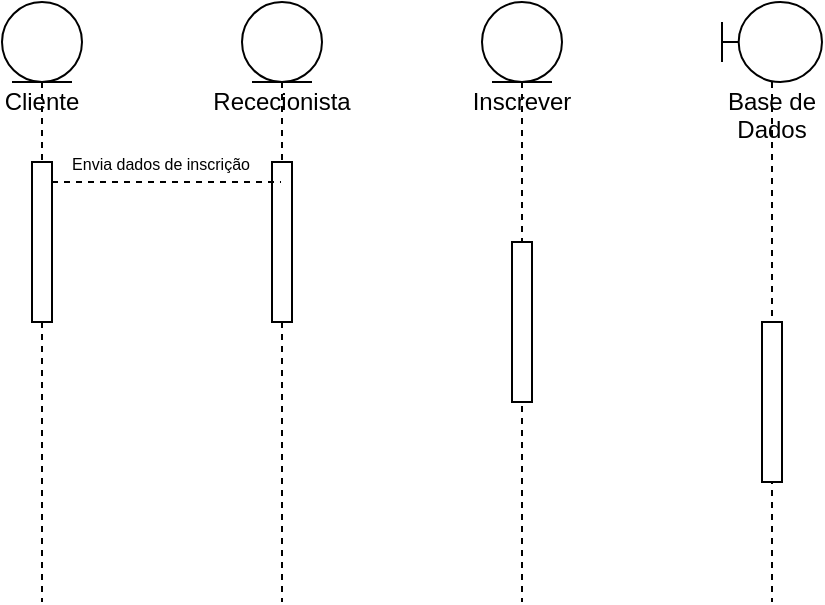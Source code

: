 <mxfile version="20.7.4" type="device"><diagram id="kgpKYQtTHZ0yAKxKKP6v" name="Page-1"><mxGraphModel dx="954" dy="657" grid="1" gridSize="10" guides="1" tooltips="1" connect="1" arrows="1" fold="1" page="1" pageScale="1" pageWidth="850" pageHeight="1100" math="0" shadow="0"><root><mxCell id="0"/><mxCell id="1" parent="0"/><mxCell id="x_pO58vlYDoFM1pPRh6_-20" value="Rececionista" style="shape=umlLifeline;participant=umlEntity;perimeter=lifelinePerimeter;whiteSpace=wrap;html=1;container=1;collapsible=0;recursiveResize=0;verticalAlign=top;spacingTop=36;outlineConnect=0;" vertex="1" parent="1"><mxGeometry x="160" y="80" width="40" height="300" as="geometry"/></mxCell><mxCell id="x_pO58vlYDoFM1pPRh6_-25" value="" style="html=1;points=[];perimeter=orthogonalPerimeter;" vertex="1" parent="x_pO58vlYDoFM1pPRh6_-20"><mxGeometry x="15" y="80" width="10" height="80" as="geometry"/></mxCell><mxCell id="x_pO58vlYDoFM1pPRh6_-21" value="Inscrever" style="shape=umlLifeline;participant=umlEntity;perimeter=lifelinePerimeter;whiteSpace=wrap;html=1;container=1;collapsible=0;recursiveResize=0;verticalAlign=top;spacingTop=36;outlineConnect=0;" vertex="1" parent="1"><mxGeometry x="280" y="80" width="40" height="300" as="geometry"/></mxCell><mxCell id="x_pO58vlYDoFM1pPRh6_-26" value="" style="html=1;points=[];perimeter=orthogonalPerimeter;" vertex="1" parent="x_pO58vlYDoFM1pPRh6_-21"><mxGeometry x="15" y="120" width="10" height="80" as="geometry"/></mxCell><mxCell id="x_pO58vlYDoFM1pPRh6_-22" value="Base de Dados" style="shape=umlLifeline;participant=umlBoundary;perimeter=lifelinePerimeter;whiteSpace=wrap;html=1;container=1;collapsible=0;recursiveResize=0;verticalAlign=top;spacingTop=36;outlineConnect=0;" vertex="1" parent="1"><mxGeometry x="400" y="80" width="50" height="300" as="geometry"/></mxCell><mxCell id="x_pO58vlYDoFM1pPRh6_-27" value="" style="html=1;points=[];perimeter=orthogonalPerimeter;" vertex="1" parent="x_pO58vlYDoFM1pPRh6_-22"><mxGeometry x="20" y="160" width="10" height="80" as="geometry"/></mxCell><mxCell id="x_pO58vlYDoFM1pPRh6_-23" value="Cliente&lt;br&gt;" style="shape=umlLifeline;participant=umlEntity;perimeter=lifelinePerimeter;whiteSpace=wrap;html=1;container=1;collapsible=0;recursiveResize=0;verticalAlign=top;spacingTop=36;outlineConnect=0;" vertex="1" parent="1"><mxGeometry x="40" y="80" width="40" height="300" as="geometry"/></mxCell><mxCell id="x_pO58vlYDoFM1pPRh6_-24" value="" style="html=1;points=[];perimeter=orthogonalPerimeter;" vertex="1" parent="x_pO58vlYDoFM1pPRh6_-23"><mxGeometry x="15" y="80" width="10" height="80" as="geometry"/></mxCell><mxCell id="x_pO58vlYDoFM1pPRh6_-29" style="rounded=0;orthogonalLoop=1;jettySize=auto;html=1;dashed=1;endArrow=none;endFill=0;" edge="1" parent="1" source="x_pO58vlYDoFM1pPRh6_-24" target="x_pO58vlYDoFM1pPRh6_-20"><mxGeometry relative="1" as="geometry"><Array as="points"><mxPoint x="110" y="170"/></Array></mxGeometry></mxCell><mxCell id="x_pO58vlYDoFM1pPRh6_-30" value="&lt;font style=&quot;font-size: 8px;&quot;&gt;Envia dados de inscrição&lt;/font&gt;" style="edgeLabel;html=1;align=center;verticalAlign=middle;resizable=0;points=[];" vertex="1" connectable="0" parent="x_pO58vlYDoFM1pPRh6_-29"><mxGeometry x="-0.06" relative="1" as="geometry"><mxPoint y="-10" as="offset"/></mxGeometry></mxCell></root></mxGraphModel></diagram></mxfile>